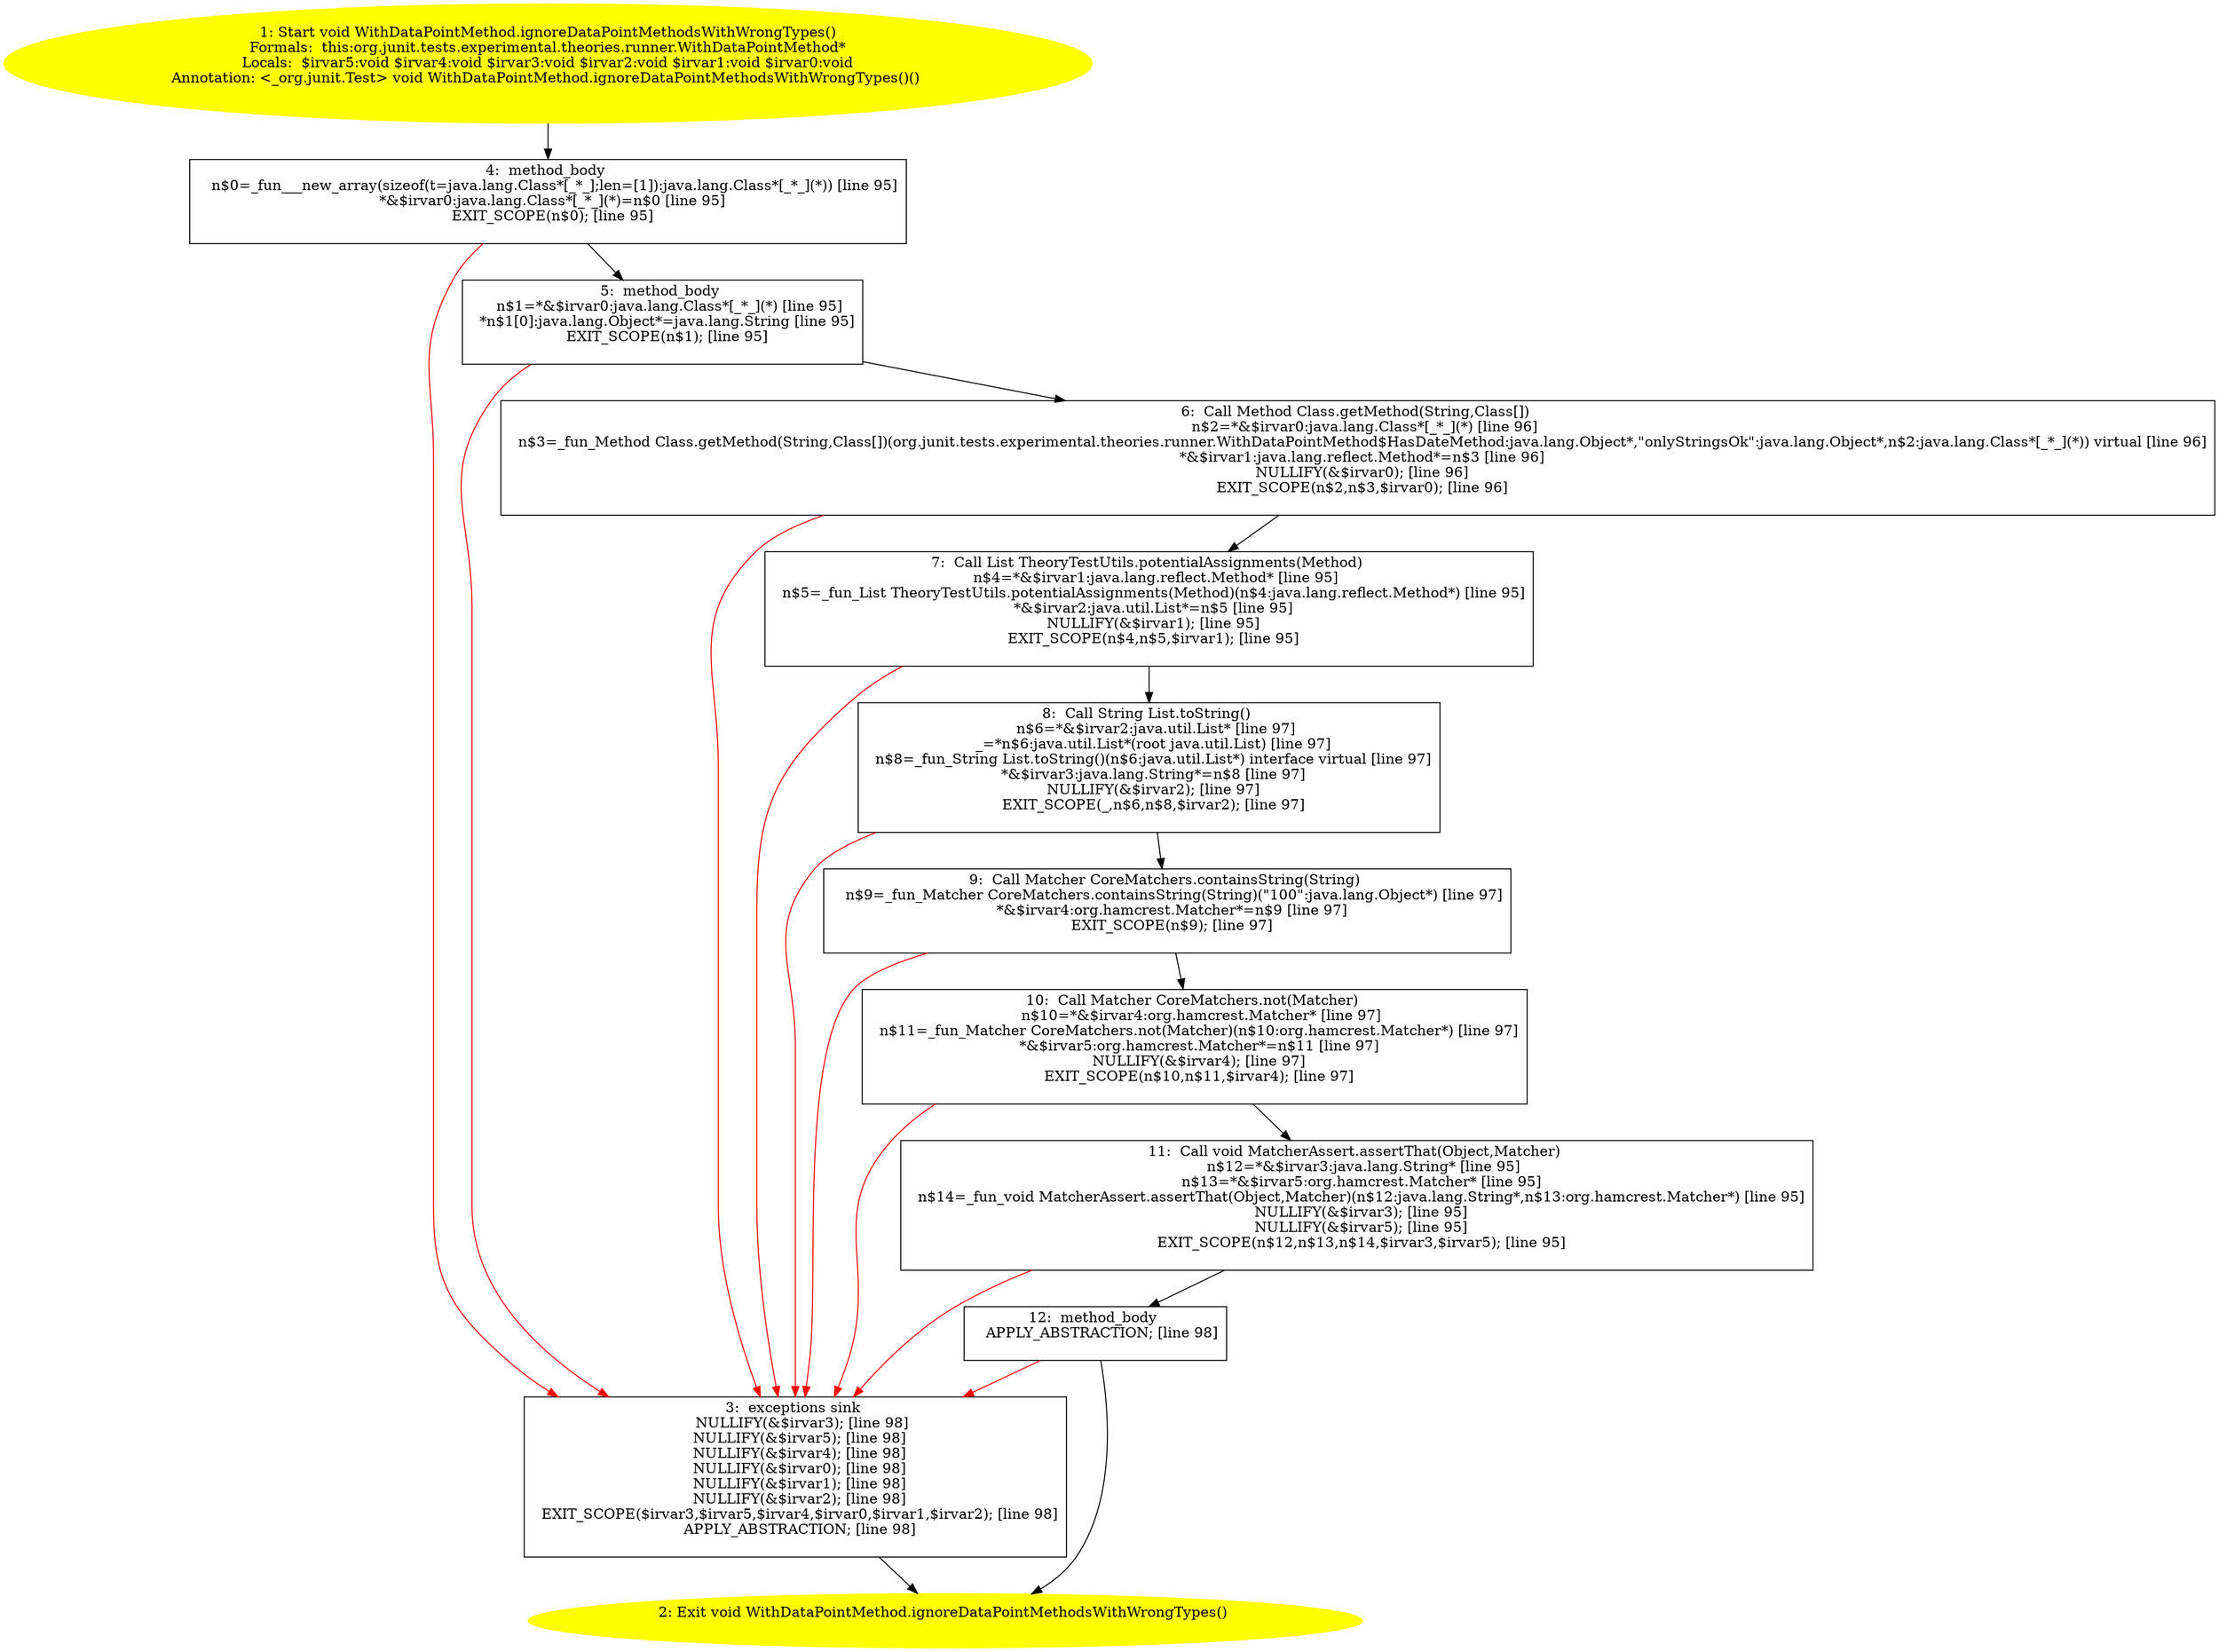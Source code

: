 /* @generated */
digraph cfg {
"org.junit.tests.experimental.theories.runner.WithDataPointMethod.ignoreDataPointMethodsWithWrongType.f4788e9f953171042df2723456392c5e_1" [label="1: Start void WithDataPointMethod.ignoreDataPointMethodsWithWrongTypes()\nFormals:  this:org.junit.tests.experimental.theories.runner.WithDataPointMethod*\nLocals:  $irvar5:void $irvar4:void $irvar3:void $irvar2:void $irvar1:void $irvar0:void\nAnnotation: <_org.junit.Test> void WithDataPointMethod.ignoreDataPointMethodsWithWrongTypes()() \n  " color=yellow style=filled]
	

	 "org.junit.tests.experimental.theories.runner.WithDataPointMethod.ignoreDataPointMethodsWithWrongType.f4788e9f953171042df2723456392c5e_1" -> "org.junit.tests.experimental.theories.runner.WithDataPointMethod.ignoreDataPointMethodsWithWrongType.f4788e9f953171042df2723456392c5e_4" ;
"org.junit.tests.experimental.theories.runner.WithDataPointMethod.ignoreDataPointMethodsWithWrongType.f4788e9f953171042df2723456392c5e_2" [label="2: Exit void WithDataPointMethod.ignoreDataPointMethodsWithWrongTypes() \n  " color=yellow style=filled]
	

"org.junit.tests.experimental.theories.runner.WithDataPointMethod.ignoreDataPointMethodsWithWrongType.f4788e9f953171042df2723456392c5e_3" [label="3:  exceptions sink \n   NULLIFY(&$irvar3); [line 98]\n  NULLIFY(&$irvar5); [line 98]\n  NULLIFY(&$irvar4); [line 98]\n  NULLIFY(&$irvar0); [line 98]\n  NULLIFY(&$irvar1); [line 98]\n  NULLIFY(&$irvar2); [line 98]\n  EXIT_SCOPE($irvar3,$irvar5,$irvar4,$irvar0,$irvar1,$irvar2); [line 98]\n  APPLY_ABSTRACTION; [line 98]\n " shape="box"]
	

	 "org.junit.tests.experimental.theories.runner.WithDataPointMethod.ignoreDataPointMethodsWithWrongType.f4788e9f953171042df2723456392c5e_3" -> "org.junit.tests.experimental.theories.runner.WithDataPointMethod.ignoreDataPointMethodsWithWrongType.f4788e9f953171042df2723456392c5e_2" ;
"org.junit.tests.experimental.theories.runner.WithDataPointMethod.ignoreDataPointMethodsWithWrongType.f4788e9f953171042df2723456392c5e_4" [label="4:  method_body \n   n$0=_fun___new_array(sizeof(t=java.lang.Class*[_*_];len=[1]):java.lang.Class*[_*_](*)) [line 95]\n  *&$irvar0:java.lang.Class*[_*_](*)=n$0 [line 95]\n  EXIT_SCOPE(n$0); [line 95]\n " shape="box"]
	

	 "org.junit.tests.experimental.theories.runner.WithDataPointMethod.ignoreDataPointMethodsWithWrongType.f4788e9f953171042df2723456392c5e_4" -> "org.junit.tests.experimental.theories.runner.WithDataPointMethod.ignoreDataPointMethodsWithWrongType.f4788e9f953171042df2723456392c5e_5" ;
	 "org.junit.tests.experimental.theories.runner.WithDataPointMethod.ignoreDataPointMethodsWithWrongType.f4788e9f953171042df2723456392c5e_4" -> "org.junit.tests.experimental.theories.runner.WithDataPointMethod.ignoreDataPointMethodsWithWrongType.f4788e9f953171042df2723456392c5e_3" [color="red" ];
"org.junit.tests.experimental.theories.runner.WithDataPointMethod.ignoreDataPointMethodsWithWrongType.f4788e9f953171042df2723456392c5e_5" [label="5:  method_body \n   n$1=*&$irvar0:java.lang.Class*[_*_](*) [line 95]\n  *n$1[0]:java.lang.Object*=java.lang.String [line 95]\n  EXIT_SCOPE(n$1); [line 95]\n " shape="box"]
	

	 "org.junit.tests.experimental.theories.runner.WithDataPointMethod.ignoreDataPointMethodsWithWrongType.f4788e9f953171042df2723456392c5e_5" -> "org.junit.tests.experimental.theories.runner.WithDataPointMethod.ignoreDataPointMethodsWithWrongType.f4788e9f953171042df2723456392c5e_6" ;
	 "org.junit.tests.experimental.theories.runner.WithDataPointMethod.ignoreDataPointMethodsWithWrongType.f4788e9f953171042df2723456392c5e_5" -> "org.junit.tests.experimental.theories.runner.WithDataPointMethod.ignoreDataPointMethodsWithWrongType.f4788e9f953171042df2723456392c5e_3" [color="red" ];
"org.junit.tests.experimental.theories.runner.WithDataPointMethod.ignoreDataPointMethodsWithWrongType.f4788e9f953171042df2723456392c5e_6" [label="6:  Call Method Class.getMethod(String,Class[]) \n   n$2=*&$irvar0:java.lang.Class*[_*_](*) [line 96]\n  n$3=_fun_Method Class.getMethod(String,Class[])(org.junit.tests.experimental.theories.runner.WithDataPointMethod$HasDateMethod:java.lang.Object*,\"onlyStringsOk\":java.lang.Object*,n$2:java.lang.Class*[_*_](*)) virtual [line 96]\n  *&$irvar1:java.lang.reflect.Method*=n$3 [line 96]\n  NULLIFY(&$irvar0); [line 96]\n  EXIT_SCOPE(n$2,n$3,$irvar0); [line 96]\n " shape="box"]
	

	 "org.junit.tests.experimental.theories.runner.WithDataPointMethod.ignoreDataPointMethodsWithWrongType.f4788e9f953171042df2723456392c5e_6" -> "org.junit.tests.experimental.theories.runner.WithDataPointMethod.ignoreDataPointMethodsWithWrongType.f4788e9f953171042df2723456392c5e_7" ;
	 "org.junit.tests.experimental.theories.runner.WithDataPointMethod.ignoreDataPointMethodsWithWrongType.f4788e9f953171042df2723456392c5e_6" -> "org.junit.tests.experimental.theories.runner.WithDataPointMethod.ignoreDataPointMethodsWithWrongType.f4788e9f953171042df2723456392c5e_3" [color="red" ];
"org.junit.tests.experimental.theories.runner.WithDataPointMethod.ignoreDataPointMethodsWithWrongType.f4788e9f953171042df2723456392c5e_7" [label="7:  Call List TheoryTestUtils.potentialAssignments(Method) \n   n$4=*&$irvar1:java.lang.reflect.Method* [line 95]\n  n$5=_fun_List TheoryTestUtils.potentialAssignments(Method)(n$4:java.lang.reflect.Method*) [line 95]\n  *&$irvar2:java.util.List*=n$5 [line 95]\n  NULLIFY(&$irvar1); [line 95]\n  EXIT_SCOPE(n$4,n$5,$irvar1); [line 95]\n " shape="box"]
	

	 "org.junit.tests.experimental.theories.runner.WithDataPointMethod.ignoreDataPointMethodsWithWrongType.f4788e9f953171042df2723456392c5e_7" -> "org.junit.tests.experimental.theories.runner.WithDataPointMethod.ignoreDataPointMethodsWithWrongType.f4788e9f953171042df2723456392c5e_8" ;
	 "org.junit.tests.experimental.theories.runner.WithDataPointMethod.ignoreDataPointMethodsWithWrongType.f4788e9f953171042df2723456392c5e_7" -> "org.junit.tests.experimental.theories.runner.WithDataPointMethod.ignoreDataPointMethodsWithWrongType.f4788e9f953171042df2723456392c5e_3" [color="red" ];
"org.junit.tests.experimental.theories.runner.WithDataPointMethod.ignoreDataPointMethodsWithWrongType.f4788e9f953171042df2723456392c5e_8" [label="8:  Call String List.toString() \n   n$6=*&$irvar2:java.util.List* [line 97]\n  _=*n$6:java.util.List*(root java.util.List) [line 97]\n  n$8=_fun_String List.toString()(n$6:java.util.List*) interface virtual [line 97]\n  *&$irvar3:java.lang.String*=n$8 [line 97]\n  NULLIFY(&$irvar2); [line 97]\n  EXIT_SCOPE(_,n$6,n$8,$irvar2); [line 97]\n " shape="box"]
	

	 "org.junit.tests.experimental.theories.runner.WithDataPointMethod.ignoreDataPointMethodsWithWrongType.f4788e9f953171042df2723456392c5e_8" -> "org.junit.tests.experimental.theories.runner.WithDataPointMethod.ignoreDataPointMethodsWithWrongType.f4788e9f953171042df2723456392c5e_9" ;
	 "org.junit.tests.experimental.theories.runner.WithDataPointMethod.ignoreDataPointMethodsWithWrongType.f4788e9f953171042df2723456392c5e_8" -> "org.junit.tests.experimental.theories.runner.WithDataPointMethod.ignoreDataPointMethodsWithWrongType.f4788e9f953171042df2723456392c5e_3" [color="red" ];
"org.junit.tests.experimental.theories.runner.WithDataPointMethod.ignoreDataPointMethodsWithWrongType.f4788e9f953171042df2723456392c5e_9" [label="9:  Call Matcher CoreMatchers.containsString(String) \n   n$9=_fun_Matcher CoreMatchers.containsString(String)(\"100\":java.lang.Object*) [line 97]\n  *&$irvar4:org.hamcrest.Matcher*=n$9 [line 97]\n  EXIT_SCOPE(n$9); [line 97]\n " shape="box"]
	

	 "org.junit.tests.experimental.theories.runner.WithDataPointMethod.ignoreDataPointMethodsWithWrongType.f4788e9f953171042df2723456392c5e_9" -> "org.junit.tests.experimental.theories.runner.WithDataPointMethod.ignoreDataPointMethodsWithWrongType.f4788e9f953171042df2723456392c5e_10" ;
	 "org.junit.tests.experimental.theories.runner.WithDataPointMethod.ignoreDataPointMethodsWithWrongType.f4788e9f953171042df2723456392c5e_9" -> "org.junit.tests.experimental.theories.runner.WithDataPointMethod.ignoreDataPointMethodsWithWrongType.f4788e9f953171042df2723456392c5e_3" [color="red" ];
"org.junit.tests.experimental.theories.runner.WithDataPointMethod.ignoreDataPointMethodsWithWrongType.f4788e9f953171042df2723456392c5e_10" [label="10:  Call Matcher CoreMatchers.not(Matcher) \n   n$10=*&$irvar4:org.hamcrest.Matcher* [line 97]\n  n$11=_fun_Matcher CoreMatchers.not(Matcher)(n$10:org.hamcrest.Matcher*) [line 97]\n  *&$irvar5:org.hamcrest.Matcher*=n$11 [line 97]\n  NULLIFY(&$irvar4); [line 97]\n  EXIT_SCOPE(n$10,n$11,$irvar4); [line 97]\n " shape="box"]
	

	 "org.junit.tests.experimental.theories.runner.WithDataPointMethod.ignoreDataPointMethodsWithWrongType.f4788e9f953171042df2723456392c5e_10" -> "org.junit.tests.experimental.theories.runner.WithDataPointMethod.ignoreDataPointMethodsWithWrongType.f4788e9f953171042df2723456392c5e_11" ;
	 "org.junit.tests.experimental.theories.runner.WithDataPointMethod.ignoreDataPointMethodsWithWrongType.f4788e9f953171042df2723456392c5e_10" -> "org.junit.tests.experimental.theories.runner.WithDataPointMethod.ignoreDataPointMethodsWithWrongType.f4788e9f953171042df2723456392c5e_3" [color="red" ];
"org.junit.tests.experimental.theories.runner.WithDataPointMethod.ignoreDataPointMethodsWithWrongType.f4788e9f953171042df2723456392c5e_11" [label="11:  Call void MatcherAssert.assertThat(Object,Matcher) \n   n$12=*&$irvar3:java.lang.String* [line 95]\n  n$13=*&$irvar5:org.hamcrest.Matcher* [line 95]\n  n$14=_fun_void MatcherAssert.assertThat(Object,Matcher)(n$12:java.lang.String*,n$13:org.hamcrest.Matcher*) [line 95]\n  NULLIFY(&$irvar3); [line 95]\n  NULLIFY(&$irvar5); [line 95]\n  EXIT_SCOPE(n$12,n$13,n$14,$irvar3,$irvar5); [line 95]\n " shape="box"]
	

	 "org.junit.tests.experimental.theories.runner.WithDataPointMethod.ignoreDataPointMethodsWithWrongType.f4788e9f953171042df2723456392c5e_11" -> "org.junit.tests.experimental.theories.runner.WithDataPointMethod.ignoreDataPointMethodsWithWrongType.f4788e9f953171042df2723456392c5e_12" ;
	 "org.junit.tests.experimental.theories.runner.WithDataPointMethod.ignoreDataPointMethodsWithWrongType.f4788e9f953171042df2723456392c5e_11" -> "org.junit.tests.experimental.theories.runner.WithDataPointMethod.ignoreDataPointMethodsWithWrongType.f4788e9f953171042df2723456392c5e_3" [color="red" ];
"org.junit.tests.experimental.theories.runner.WithDataPointMethod.ignoreDataPointMethodsWithWrongType.f4788e9f953171042df2723456392c5e_12" [label="12:  method_body \n   APPLY_ABSTRACTION; [line 98]\n " shape="box"]
	

	 "org.junit.tests.experimental.theories.runner.WithDataPointMethod.ignoreDataPointMethodsWithWrongType.f4788e9f953171042df2723456392c5e_12" -> "org.junit.tests.experimental.theories.runner.WithDataPointMethod.ignoreDataPointMethodsWithWrongType.f4788e9f953171042df2723456392c5e_2" ;
	 "org.junit.tests.experimental.theories.runner.WithDataPointMethod.ignoreDataPointMethodsWithWrongType.f4788e9f953171042df2723456392c5e_12" -> "org.junit.tests.experimental.theories.runner.WithDataPointMethod.ignoreDataPointMethodsWithWrongType.f4788e9f953171042df2723456392c5e_3" [color="red" ];
}
